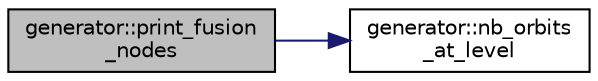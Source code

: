 digraph "generator::print_fusion_nodes"
{
  edge [fontname="Helvetica",fontsize="10",labelfontname="Helvetica",labelfontsize="10"];
  node [fontname="Helvetica",fontsize="10",shape=record];
  rankdir="LR";
  Node17932 [label="generator::print_fusion\l_nodes",height=0.2,width=0.4,color="black", fillcolor="grey75", style="filled", fontcolor="black"];
  Node17932 -> Node17933 [color="midnightblue",fontsize="10",style="solid",fontname="Helvetica"];
  Node17933 [label="generator::nb_orbits\l_at_level",height=0.2,width=0.4,color="black", fillcolor="white", style="filled",URL="$d7/d73/classgenerator.html#a020f3d8378448310d044a4a24fadf301"];
}
